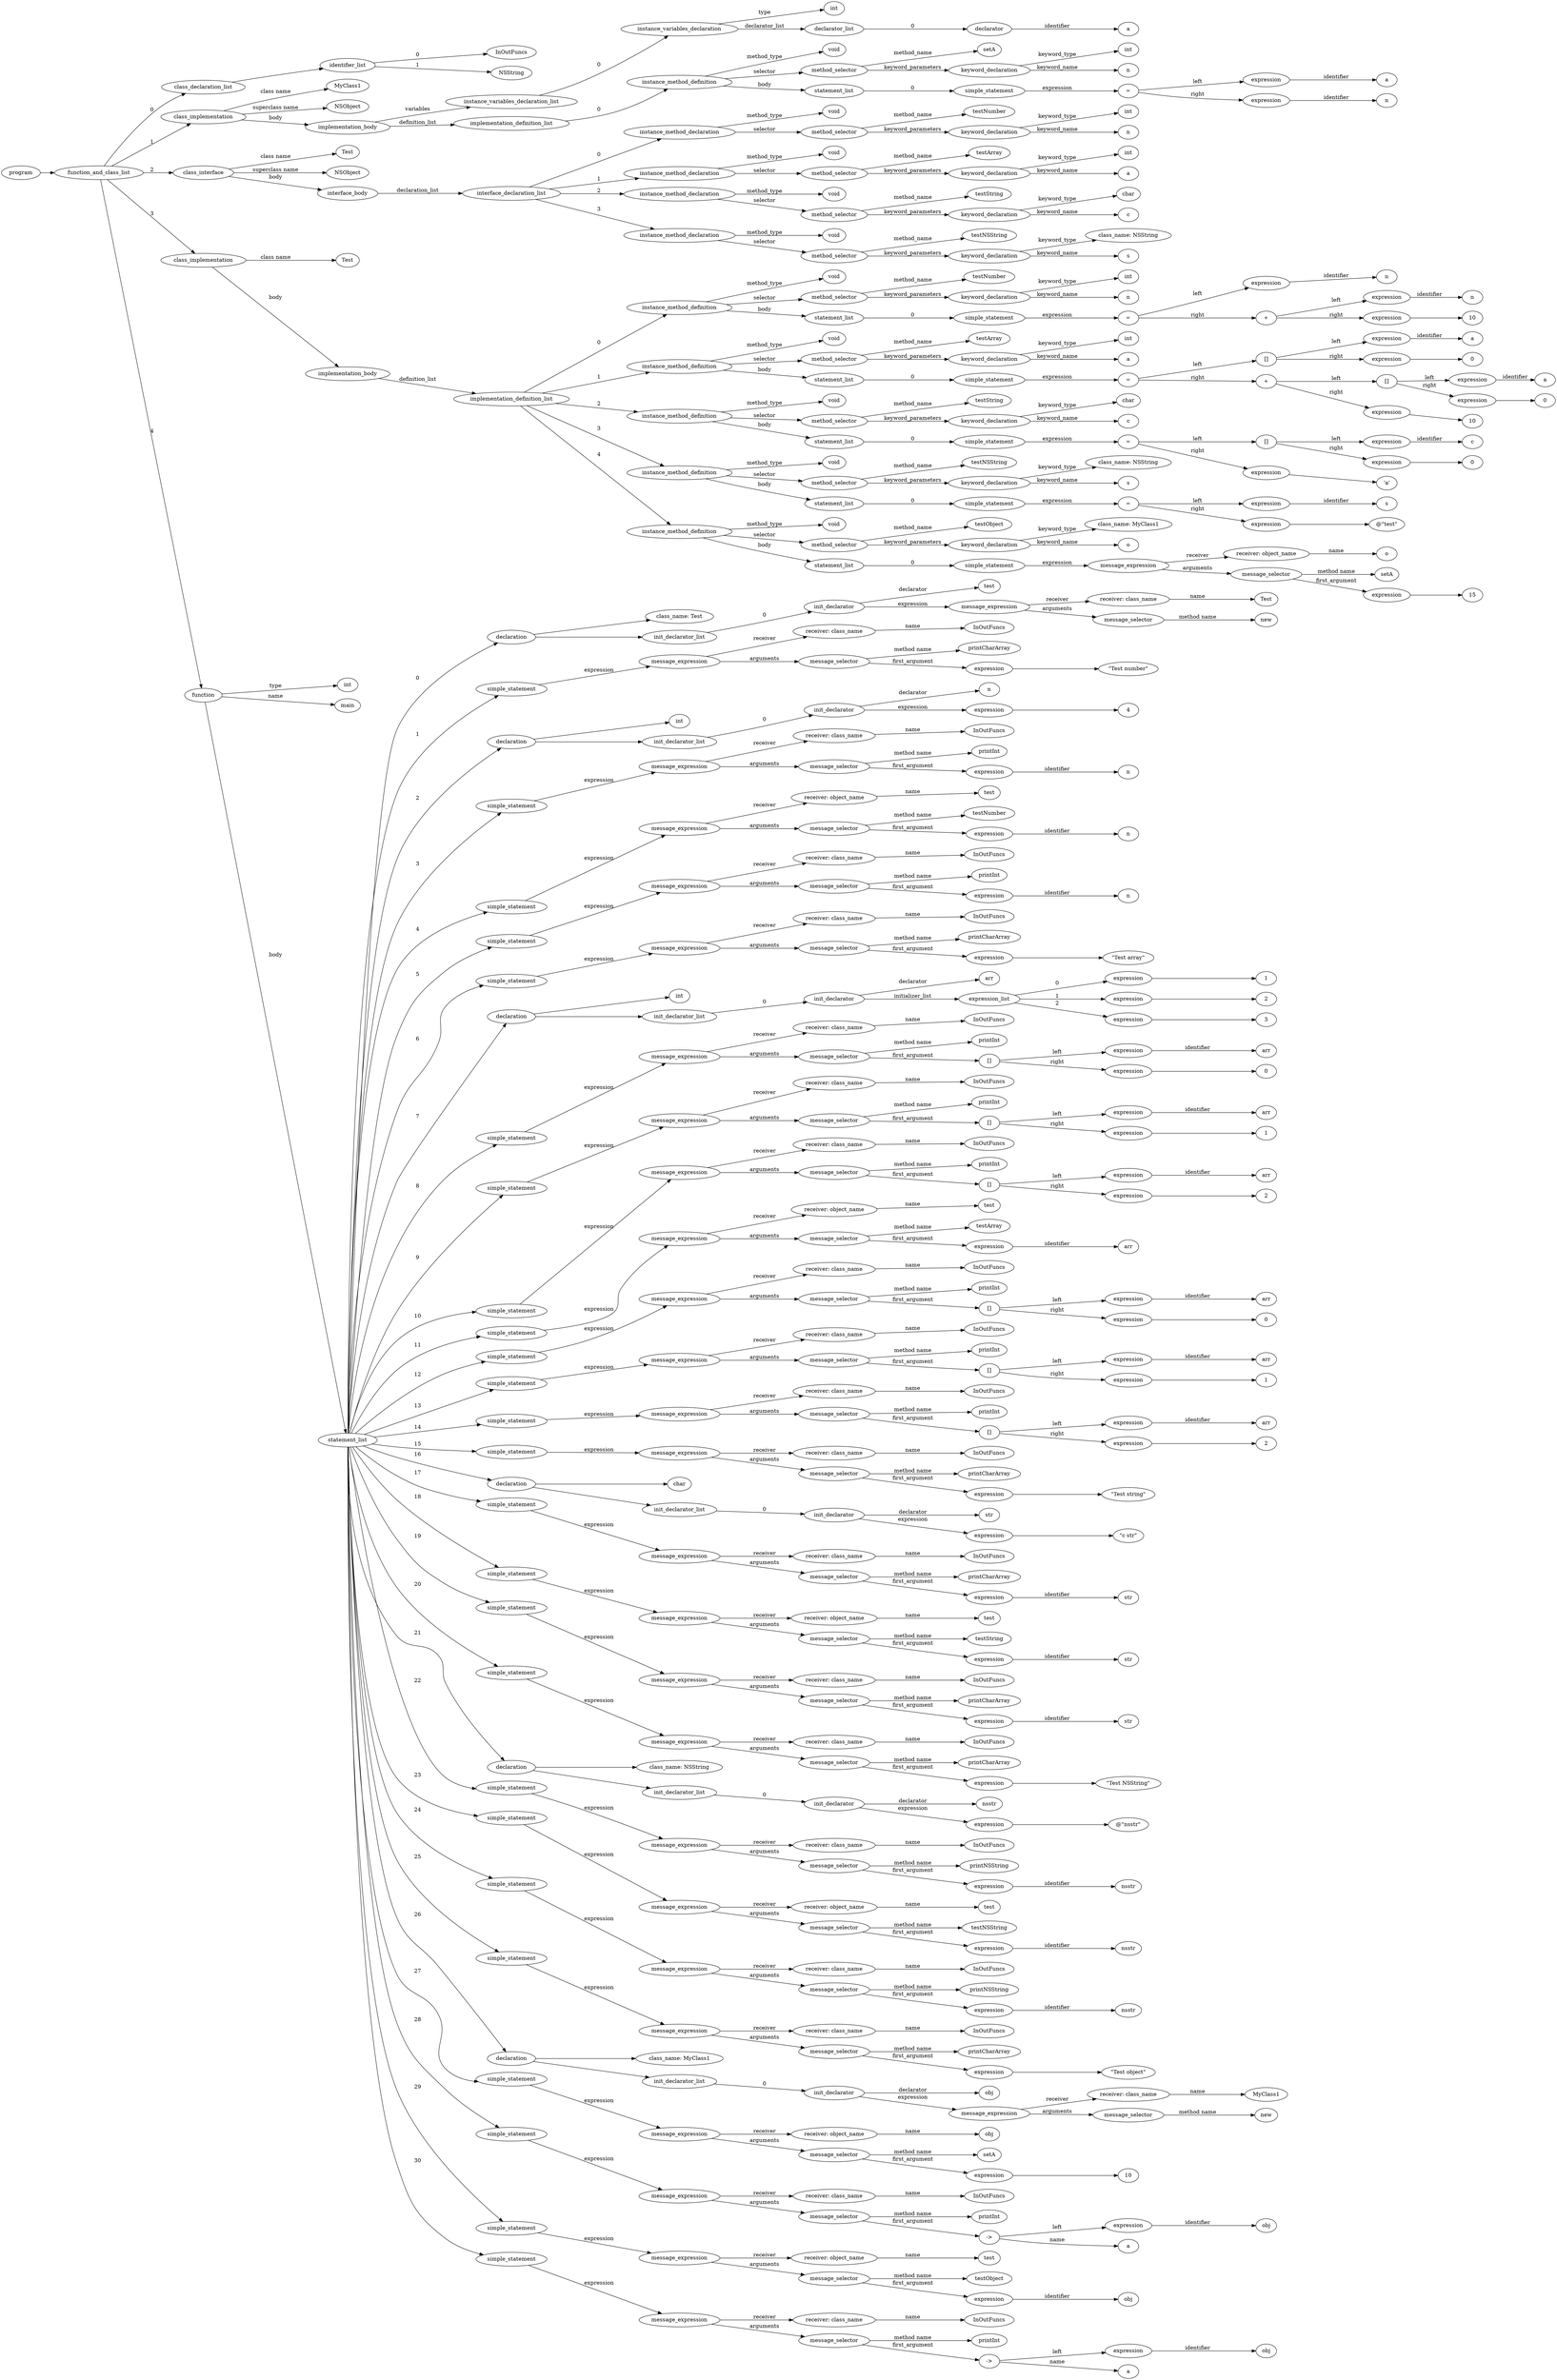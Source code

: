 digraph ObjectiveC { rankdir="LR";
313[label="program"];
313->2;
2[label="function_and_class_list"];
2->1[label="0"];
1[label="class_declaration_list"];
1->0;
0[label="identifier_list"];
0.0 [label="InOutFuncs"];
0->0.0 [label="0"];
0.1 [label="NSString"];
0->0.1 [label="1"];
2->20[label="1"];
20[label="class_implementation"];
20.1 [label="MyClass1"];
20->20.1 [label="class name"];
20.2 [label="NSObject"];
20->20.2 [label="superclass name"];
20->19[label="body"];
19[label="implementation_body"];
19->7[label="variables"];
7[label="instance_variables_declaration_list"];
7->6[label="0"];
6[label="instance_variables_declaration"];
6->3[label="type"];
3[label="int"];
6->5[label="declarator_list"];
5[label="declarator_list"];
5->4[label="0"];
4[label="declarator"];
4.1 [label="a"];
4->4.1[label="identifier"];
19->18[label="definition_list"];
18[label="implementation_definition_list"];
18->17[label="0"];
17[label="instance_method_definition"];
17->16[label="method_type"];
16[label="void"];
17->10[label="selector"];
10[label="method_selector"];
10->10.1 [label="method_name"];
10.1 [label="setA"];
10->9[label="keyword_parameters"];
9[label="keyword_declaration"];
9->8[label="keyword_type"];
8[label="int"];
9->9.2 [label="keyword_name"];
9.2 [label="n"];
17->15[label="body"];
15[label="statement_list"];
15->14[label="0"];
14[label="simple_statement"];
14->13[label="expression"];
13[label="expression"];
13[label="="];
13->11[label="left"];
11[label="expression"];
11->11.1 [label="identifier"];11.1[label="a"];
13->12[label="right"];
12[label="expression"];
12->12.1 [label="identifier"];12.1[label="n"];
2->43[label="2"];
43[label="class_interface"];
43.1 [label="Test"];
43->43.1 [label="class name"];
43.2 [label="NSObject"];
43->43.2 [label="superclass name"];
43->42[label="body"];
42[label="interface_body"];
42->26[label="declaration_list"];
26[label="interface_declaration_list"];
26->25[label="0"];
25[label="instance_method_declaration"];
25->24[label="method_type"];
24[label="void"];
25->23[label="selector"];
23[label="method_selector"];
23->23.1 [label="method_name"];
23.1 [label="testNumber"];
23->22[label="keyword_parameters"];
22[label="keyword_declaration"];
22->21[label="keyword_type"];
21[label="int"];
22->22.2 [label="keyword_name"];
22.2 [label="n"];
26->31[label="1"];
31[label="instance_method_declaration"];
31->30[label="method_type"];
30[label="void"];
31->29[label="selector"];
29[label="method_selector"];
29->29.1 [label="method_name"];
29.1 [label="testArray"];
29->28[label="keyword_parameters"];
28[label="keyword_declaration"];
28->27[label="keyword_type"];
27[label="int"];
28->28.2 [label="keyword_name"];
28.2 [label="a"];
26->36[label="2"];
36[label="instance_method_declaration"];
36->35[label="method_type"];
35[label="void"];
36->34[label="selector"];
34[label="method_selector"];
34->34.1 [label="method_name"];
34.1 [label="testString"];
34->33[label="keyword_parameters"];
33[label="keyword_declaration"];
33->32[label="keyword_type"];
32[label="char"];
33->33.2 [label="keyword_name"];
33.2 [label="c"];
26->41[label="3"];
41[label="instance_method_declaration"];
41->40[label="method_type"];
40[label="void"];
41->39[label="selector"];
39[label="method_selector"];
39->39.1 [label="method_name"];
39.1 [label="testNSString"];
39->38[label="keyword_parameters"];
38[label="keyword_declaration"];
38->37[label="keyword_type"];
37[label="class_name: NSString"];
38->38.2 [label="keyword_name"];
38.2 [label="s"];
2->115[label="3"];
115[label="class_implementation"];
115.1 [label="Test"];
115->115.1 [label="class name"];
115->114[label="body"];
114[label="implementation_body"];
114->57[label="definition_list"];
57[label="implementation_definition_list"];
57->56[label="0"];
56[label="instance_method_definition"];
56->55[label="method_type"];
55[label="void"];
56->46[label="selector"];
46[label="method_selector"];
46->46.1 [label="method_name"];
46.1 [label="testNumber"];
46->45[label="keyword_parameters"];
45[label="keyword_declaration"];
45->44[label="keyword_type"];
44[label="int"];
45->45.2 [label="keyword_name"];
45.2 [label="n"];
56->54[label="body"];
54[label="statement_list"];
54->53[label="0"];
53[label="simple_statement"];
53->52[label="expression"];
52[label="expression"];
52[label="="];
52->47[label="left"];
47[label="expression"];
47->47.1 [label="identifier"];47.1[label="n"];
52->51[label="right"];
51[label="expression"];
51[label="+"];
51->48[label="left"];
48[label="expression"];
48->48.1 [label="identifier"];48.1[label="n"];
51->50[label="right"];
50[label="expression"];
50->49;
49[label="10"];
57->76[label="1"];
76[label="instance_method_definition"];
76->75[label="method_type"];
75[label="void"];
76->60[label="selector"];
60[label="method_selector"];
60->60.1 [label="method_name"];
60.1 [label="testArray"];
60->59[label="keyword_parameters"];
59[label="keyword_declaration"];
59->58[label="keyword_type"];
58[label="int"];
59->59.2 [label="keyword_name"];
59.2 [label="a"];
76->74[label="body"];
74[label="statement_list"];
74->73[label="0"];
73[label="simple_statement"];
73->72[label="expression"];
72[label="expression"];
72[label="="];
72->64[label="left"];
64[label="expression"];
64[label="[]"];
64->61[label="left"];
61[label="expression"];
61->61.1 [label="identifier"];61.1[label="a"];
64->63[label="right"];
63[label="expression"];
63->62;
62[label="0"];
72->71[label="right"];
71[label="expression"];
71[label="+"];
71->68[label="left"];
68[label="expression"];
68[label="[]"];
68->65[label="left"];
65[label="expression"];
65->65.1 [label="identifier"];65.1[label="a"];
68->67[label="right"];
67[label="expression"];
67->66;
66[label="0"];
71->70[label="right"];
70[label="expression"];
70->69;
69[label="10"];
57->90[label="2"];
90[label="instance_method_definition"];
90->89[label="method_type"];
89[label="void"];
90->79[label="selector"];
79[label="method_selector"];
79->79.1 [label="method_name"];
79.1 [label="testString"];
79->78[label="keyword_parameters"];
78[label="keyword_declaration"];
78->77[label="keyword_type"];
77[label="char"];
78->78.2 [label="keyword_name"];
78.2 [label="c"];
90->88[label="body"];
88[label="statement_list"];
88->87[label="0"];
87[label="simple_statement"];
87->86[label="expression"];
86[label="expression"];
86[label="="];
86->83[label="left"];
83[label="expression"];
83[label="[]"];
83->80[label="left"];
80[label="expression"];
80->80.1 [label="identifier"];80.1[label="c"];
83->82[label="right"];
82[label="expression"];
82->81;
81[label="0"];
86->85[label="right"];
85[label="expression"];
85->84;
84[label=<'a'>];
57->101[label="3"];
101[label="instance_method_definition"];
101->100[label="method_type"];
100[label="void"];
101->93[label="selector"];
93[label="method_selector"];
93->93.1 [label="method_name"];
93.1 [label="testNSString"];
93->92[label="keyword_parameters"];
92[label="keyword_declaration"];
92->91[label="keyword_type"];
91[label="class_name: NSString"];
92->92.2 [label="keyword_name"];
92.2 [label="s"];
101->99[label="body"];
99[label="statement_list"];
99->98[label="0"];
98[label="simple_statement"];
98->97[label="expression"];
97[label="expression"];
97[label="="];
97->94[label="left"];
94[label="expression"];
94->94.1 [label="identifier"];94.1[label="s"];
97->96[label="right"];
96[label="expression"];
96->95;
95[label=<@"test">];
57->113[label="4"];
113[label="instance_method_definition"];
113->112[label="method_type"];
112[label="void"];
113->104[label="selector"];
104[label="method_selector"];
104->104.1 [label="method_name"];
104.1 [label="testObject"];
104->103[label="keyword_parameters"];
103[label="keyword_declaration"];
103->102[label="keyword_type"];
102[label="class_name: MyClass1"];
103->103.2 [label="keyword_name"];
103.2 [label="o"];
113->111[label="body"];
111[label="statement_list"];
111->110[label="0"];
110[label="simple_statement"];
110->109[label="expression"];
109[label="expression"];
109[label="message_expression"];
109->105[label="receiver"];
105[label="receiver: object_name"];
105.1 [label="o"];
105->105.1 [label="name"];
109->108[label="arguments"];
108[label="message_selector"];
108.1 [label="setA"];
108->108.1 [label="method name"]; 
108->107[label="first_argument"];
107[label="expression"];
107->106;
106[label="15"];
2->312[label="4"];
312[label="function"];
312->116[label="type"];
116[label="int"];
312->312.1 [label="name"];
312.1 [label="main"];
312->124[label="body"];
124[label="statement_list"];
124->123[label="0"];
123[label="declaration"];
123->122;
122[label="class_name: Test"];
123->121;
121[label="init_declarator_list"];
121->120[label="0"];
120[label="init_declarator"];
120.1 [label="test"];
120->120.1[label="declarator"];
120->119[label="expression"];
119[label="expression"];
119[label="message_expression"];
119->117[label="receiver"];
117[label="receiver: class_name"];
117.1 [label="Test"];
117->117.1 [label="name"];
119->118[label="arguments"];
118[label="message_selector"];
118.1 [label="new"];
118->118.1 [label="method name"]; 
124->130[label="1"];
130[label="simple_statement"];
130->129[label="expression"];
129[label="expression"];
129[label="message_expression"];
129->125[label="receiver"];
125[label="receiver: class_name"];
125.1 [label="InOutFuncs"];
125->125.1 [label="name"];
129->128[label="arguments"];
128[label="message_selector"];
128.1 [label="printCharArray"];
128->128.1 [label="method name"]; 
128->127[label="first_argument"];
127[label="expression"];
127->126;
126[label=<"Test number">];
124->136[label="2"];
136[label="declaration"];
136->131;
131[label="int"];
136->135;
135[label="init_declarator_list"];
135->134[label="0"];
134[label="init_declarator"];
134.1 [label="n"];
134->134.1[label="declarator"];
134->133[label="expression"];
133[label="expression"];
133->132;
132[label="4"];
124->141[label="3"];
141[label="simple_statement"];
141->140[label="expression"];
140[label="expression"];
140[label="message_expression"];
140->137[label="receiver"];
137[label="receiver: class_name"];
137.1 [label="InOutFuncs"];
137->137.1 [label="name"];
140->139[label="arguments"];
139[label="message_selector"];
139.1 [label="printInt"];
139->139.1 [label="method name"]; 
139->138[label="first_argument"];
138[label="expression"];
138->138.1 [label="identifier"];138.1[label="n"];
124->146[label="4"];
146[label="simple_statement"];
146->145[label="expression"];
145[label="expression"];
145[label="message_expression"];
145->142[label="receiver"];
142[label="receiver: object_name"];
142.1 [label="test"];
142->142.1 [label="name"];
145->144[label="arguments"];
144[label="message_selector"];
144.1 [label="testNumber"];
144->144.1 [label="method name"]; 
144->143[label="first_argument"];
143[label="expression"];
143->143.1 [label="identifier"];143.1[label="n"];
124->151[label="5"];
151[label="simple_statement"];
151->150[label="expression"];
150[label="expression"];
150[label="message_expression"];
150->147[label="receiver"];
147[label="receiver: class_name"];
147.1 [label="InOutFuncs"];
147->147.1 [label="name"];
150->149[label="arguments"];
149[label="message_selector"];
149.1 [label="printInt"];
149->149.1 [label="method name"]; 
149->148[label="first_argument"];
148[label="expression"];
148->148.1 [label="identifier"];148.1[label="n"];
124->157[label="6"];
157[label="simple_statement"];
157->156[label="expression"];
156[label="expression"];
156[label="message_expression"];
156->152[label="receiver"];
152[label="receiver: class_name"];
152.1 [label="InOutFuncs"];
152->152.1 [label="name"];
156->155[label="arguments"];
155[label="message_selector"];
155.1 [label="printCharArray"];
155->155.1 [label="method name"]; 
155->154[label="first_argument"];
154[label="expression"];
154->153;
153[label=<"
Test array">];
124->168[label="7"];
168[label="declaration"];
168->158;
158[label="int"];
168->167;
167[label="init_declarator_list"];
167->166[label="0"];
166[label="init_declarator"];
166.1 [label="arr"];
166->166.1[label="declarator"];
166->161[label="initializer_list"];
161[label="expression_list"];
161->160[label="0"];
160[label="expression"];
160->159;
159[label="1"];
161->163[label="1"];
163[label="expression"];
163->162;
162[label="2"];
161->165[label="2"];
165[label="expression"];
165->164;
164[label="3"];
124->176[label="8"];
176[label="simple_statement"];
176->175[label="expression"];
175[label="expression"];
175[label="message_expression"];
175->169[label="receiver"];
169[label="receiver: class_name"];
169.1 [label="InOutFuncs"];
169->169.1 [label="name"];
175->174[label="arguments"];
174[label="message_selector"];
174.1 [label="printInt"];
174->174.1 [label="method name"]; 
174->173[label="first_argument"];
173[label="expression"];
173[label="[]"];
173->170[label="left"];
170[label="expression"];
170->170.1 [label="identifier"];170.1[label="arr"];
173->172[label="right"];
172[label="expression"];
172->171;
171[label="0"];
124->184[label="9"];
184[label="simple_statement"];
184->183[label="expression"];
183[label="expression"];
183[label="message_expression"];
183->177[label="receiver"];
177[label="receiver: class_name"];
177.1 [label="InOutFuncs"];
177->177.1 [label="name"];
183->182[label="arguments"];
182[label="message_selector"];
182.1 [label="printInt"];
182->182.1 [label="method name"]; 
182->181[label="first_argument"];
181[label="expression"];
181[label="[]"];
181->178[label="left"];
178[label="expression"];
178->178.1 [label="identifier"];178.1[label="arr"];
181->180[label="right"];
180[label="expression"];
180->179;
179[label="1"];
124->192[label="10"];
192[label="simple_statement"];
192->191[label="expression"];
191[label="expression"];
191[label="message_expression"];
191->185[label="receiver"];
185[label="receiver: class_name"];
185.1 [label="InOutFuncs"];
185->185.1 [label="name"];
191->190[label="arguments"];
190[label="message_selector"];
190.1 [label="printInt"];
190->190.1 [label="method name"]; 
190->189[label="first_argument"];
189[label="expression"];
189[label="[]"];
189->186[label="left"];
186[label="expression"];
186->186.1 [label="identifier"];186.1[label="arr"];
189->188[label="right"];
188[label="expression"];
188->187;
187[label="2"];
124->197[label="11"];
197[label="simple_statement"];
197->196[label="expression"];
196[label="expression"];
196[label="message_expression"];
196->193[label="receiver"];
193[label="receiver: object_name"];
193.1 [label="test"];
193->193.1 [label="name"];
196->195[label="arguments"];
195[label="message_selector"];
195.1 [label="testArray"];
195->195.1 [label="method name"]; 
195->194[label="first_argument"];
194[label="expression"];
194->194.1 [label="identifier"];194.1[label="arr"];
124->205[label="12"];
205[label="simple_statement"];
205->204[label="expression"];
204[label="expression"];
204[label="message_expression"];
204->198[label="receiver"];
198[label="receiver: class_name"];
198.1 [label="InOutFuncs"];
198->198.1 [label="name"];
204->203[label="arguments"];
203[label="message_selector"];
203.1 [label="printInt"];
203->203.1 [label="method name"]; 
203->202[label="first_argument"];
202[label="expression"];
202[label="[]"];
202->199[label="left"];
199[label="expression"];
199->199.1 [label="identifier"];199.1[label="arr"];
202->201[label="right"];
201[label="expression"];
201->200;
200[label="0"];
124->213[label="13"];
213[label="simple_statement"];
213->212[label="expression"];
212[label="expression"];
212[label="message_expression"];
212->206[label="receiver"];
206[label="receiver: class_name"];
206.1 [label="InOutFuncs"];
206->206.1 [label="name"];
212->211[label="arguments"];
211[label="message_selector"];
211.1 [label="printInt"];
211->211.1 [label="method name"]; 
211->210[label="first_argument"];
210[label="expression"];
210[label="[]"];
210->207[label="left"];
207[label="expression"];
207->207.1 [label="identifier"];207.1[label="arr"];
210->209[label="right"];
209[label="expression"];
209->208;
208[label="1"];
124->221[label="14"];
221[label="simple_statement"];
221->220[label="expression"];
220[label="expression"];
220[label="message_expression"];
220->214[label="receiver"];
214[label="receiver: class_name"];
214.1 [label="InOutFuncs"];
214->214.1 [label="name"];
220->219[label="arguments"];
219[label="message_selector"];
219.1 [label="printInt"];
219->219.1 [label="method name"]; 
219->218[label="first_argument"];
218[label="expression"];
218[label="[]"];
218->215[label="left"];
215[label="expression"];
215->215.1 [label="identifier"];215.1[label="arr"];
218->217[label="right"];
217[label="expression"];
217->216;
216[label="2"];
124->227[label="15"];
227[label="simple_statement"];
227->226[label="expression"];
226[label="expression"];
226[label="message_expression"];
226->222[label="receiver"];
222[label="receiver: class_name"];
222.1 [label="InOutFuncs"];
222->222.1 [label="name"];
226->225[label="arguments"];
225[label="message_selector"];
225.1 [label="printCharArray"];
225->225.1 [label="method name"]; 
225->224[label="first_argument"];
224[label="expression"];
224->223;
223[label=<"
Test string">];
124->233[label="16"];
233[label="declaration"];
233->228;
228[label="char"];
233->232;
232[label="init_declarator_list"];
232->231[label="0"];
231[label="init_declarator"];
231.1 [label="str"];
231->231.1[label="declarator"];
231->230[label="expression"];
230[label="expression"];
230->229;
229[label=<"c str">];
124->238[label="17"];
238[label="simple_statement"];
238->237[label="expression"];
237[label="expression"];
237[label="message_expression"];
237->234[label="receiver"];
234[label="receiver: class_name"];
234.1 [label="InOutFuncs"];
234->234.1 [label="name"];
237->236[label="arguments"];
236[label="message_selector"];
236.1 [label="printCharArray"];
236->236.1 [label="method name"]; 
236->235[label="first_argument"];
235[label="expression"];
235->235.1 [label="identifier"];235.1[label="str"];
124->243[label="18"];
243[label="simple_statement"];
243->242[label="expression"];
242[label="expression"];
242[label="message_expression"];
242->239[label="receiver"];
239[label="receiver: object_name"];
239.1 [label="test"];
239->239.1 [label="name"];
242->241[label="arguments"];
241[label="message_selector"];
241.1 [label="testString"];
241->241.1 [label="method name"]; 
241->240[label="first_argument"];
240[label="expression"];
240->240.1 [label="identifier"];240.1[label="str"];
124->248[label="19"];
248[label="simple_statement"];
248->247[label="expression"];
247[label="expression"];
247[label="message_expression"];
247->244[label="receiver"];
244[label="receiver: class_name"];
244.1 [label="InOutFuncs"];
244->244.1 [label="name"];
247->246[label="arguments"];
246[label="message_selector"];
246.1 [label="printCharArray"];
246->246.1 [label="method name"]; 
246->245[label="first_argument"];
245[label="expression"];
245->245.1 [label="identifier"];245.1[label="str"];
124->254[label="20"];
254[label="simple_statement"];
254->253[label="expression"];
253[label="expression"];
253[label="message_expression"];
253->249[label="receiver"];
249[label="receiver: class_name"];
249.1 [label="InOutFuncs"];
249->249.1 [label="name"];
253->252[label="arguments"];
252[label="message_selector"];
252.1 [label="printCharArray"];
252->252.1 [label="method name"]; 
252->251[label="first_argument"];
251[label="expression"];
251->250;
250[label=<"
Test NSString">];
124->260[label="21"];
260[label="declaration"];
260->259;
259[label="class_name: NSString"];
260->258;
258[label="init_declarator_list"];
258->257[label="0"];
257[label="init_declarator"];
257.1 [label="nsstr"];
257->257.1[label="declarator"];
257->256[label="expression"];
256[label="expression"];
256->255;
255[label=<@"nsstr">];
124->265[label="22"];
265[label="simple_statement"];
265->264[label="expression"];
264[label="expression"];
264[label="message_expression"];
264->261[label="receiver"];
261[label="receiver: class_name"];
261.1 [label="InOutFuncs"];
261->261.1 [label="name"];
264->263[label="arguments"];
263[label="message_selector"];
263.1 [label="printNSString"];
263->263.1 [label="method name"]; 
263->262[label="first_argument"];
262[label="expression"];
262->262.1 [label="identifier"];262.1[label="nsstr"];
124->270[label="23"];
270[label="simple_statement"];
270->269[label="expression"];
269[label="expression"];
269[label="message_expression"];
269->266[label="receiver"];
266[label="receiver: object_name"];
266.1 [label="test"];
266->266.1 [label="name"];
269->268[label="arguments"];
268[label="message_selector"];
268.1 [label="testNSString"];
268->268.1 [label="method name"]; 
268->267[label="first_argument"];
267[label="expression"];
267->267.1 [label="identifier"];267.1[label="nsstr"];
124->275[label="24"];
275[label="simple_statement"];
275->274[label="expression"];
274[label="expression"];
274[label="message_expression"];
274->271[label="receiver"];
271[label="receiver: class_name"];
271.1 [label="InOutFuncs"];
271->271.1 [label="name"];
274->273[label="arguments"];
273[label="message_selector"];
273.1 [label="printNSString"];
273->273.1 [label="method name"]; 
273->272[label="first_argument"];
272[label="expression"];
272->272.1 [label="identifier"];272.1[label="nsstr"];
124->281[label="25"];
281[label="simple_statement"];
281->280[label="expression"];
280[label="expression"];
280[label="message_expression"];
280->276[label="receiver"];
276[label="receiver: class_name"];
276.1 [label="InOutFuncs"];
276->276.1 [label="name"];
280->279[label="arguments"];
279[label="message_selector"];
279.1 [label="printCharArray"];
279->279.1 [label="method name"]; 
279->278[label="first_argument"];
278[label="expression"];
278->277;
277[label=<"
Test object">];
124->288[label="26"];
288[label="declaration"];
288->287;
287[label="class_name: MyClass1"];
288->286;
286[label="init_declarator_list"];
286->285[label="0"];
285[label="init_declarator"];
285.1 [label="obj"];
285->285.1[label="declarator"];
285->284[label="expression"];
284[label="expression"];
284[label="message_expression"];
284->282[label="receiver"];
282[label="receiver: class_name"];
282.1 [label="MyClass1"];
282->282.1 [label="name"];
284->283[label="arguments"];
283[label="message_selector"];
283.1 [label="new"];
283->283.1 [label="method name"]; 
124->294[label="27"];
294[label="simple_statement"];
294->293[label="expression"];
293[label="expression"];
293[label="message_expression"];
293->289[label="receiver"];
289[label="receiver: object_name"];
289.1 [label="obj"];
289->289.1 [label="name"];
293->292[label="arguments"];
292[label="message_selector"];
292.1 [label="setA"];
292->292.1 [label="method name"]; 
292->291[label="first_argument"];
291[label="expression"];
291->290;
290[label="10"];
124->300[label="28"];
300[label="simple_statement"];
300->299[label="expression"];
299[label="expression"];
299[label="message_expression"];
299->295[label="receiver"];
295[label="receiver: class_name"];
295.1 [label="InOutFuncs"];
295->295.1 [label="name"];
299->298[label="arguments"];
298[label="message_selector"];
298.1 [label="printInt"];
298->298.1 [label="method name"]; 
298->297[label="first_argument"];
297[label="expression"];
297[label="->"];
297->296[label="left"];
296[label="expression"];
296->296.1 [label="identifier"];296.1[label="obj"];
297.1 [label="a"];
297->297.1 [label="name"];
124->305[label="29"];
305[label="simple_statement"];
305->304[label="expression"];
304[label="expression"];
304[label="message_expression"];
304->301[label="receiver"];
301[label="receiver: object_name"];
301.1 [label="test"];
301->301.1 [label="name"];
304->303[label="arguments"];
303[label="message_selector"];
303.1 [label="testObject"];
303->303.1 [label="method name"]; 
303->302[label="first_argument"];
302[label="expression"];
302->302.1 [label="identifier"];302.1[label="obj"];
124->311[label="30"];
311[label="simple_statement"];
311->310[label="expression"];
310[label="expression"];
310[label="message_expression"];
310->306[label="receiver"];
306[label="receiver: class_name"];
306.1 [label="InOutFuncs"];
306->306.1 [label="name"];
310->309[label="arguments"];
309[label="message_selector"];
309.1 [label="printInt"];
309->309.1 [label="method name"]; 
309->308[label="first_argument"];
308[label="expression"];
308[label="->"];
308->307[label="left"];
307[label="expression"];
307->307.1 [label="identifier"];307.1[label="obj"];
308.1 [label="a"];
308->308.1 [label="name"];
}
